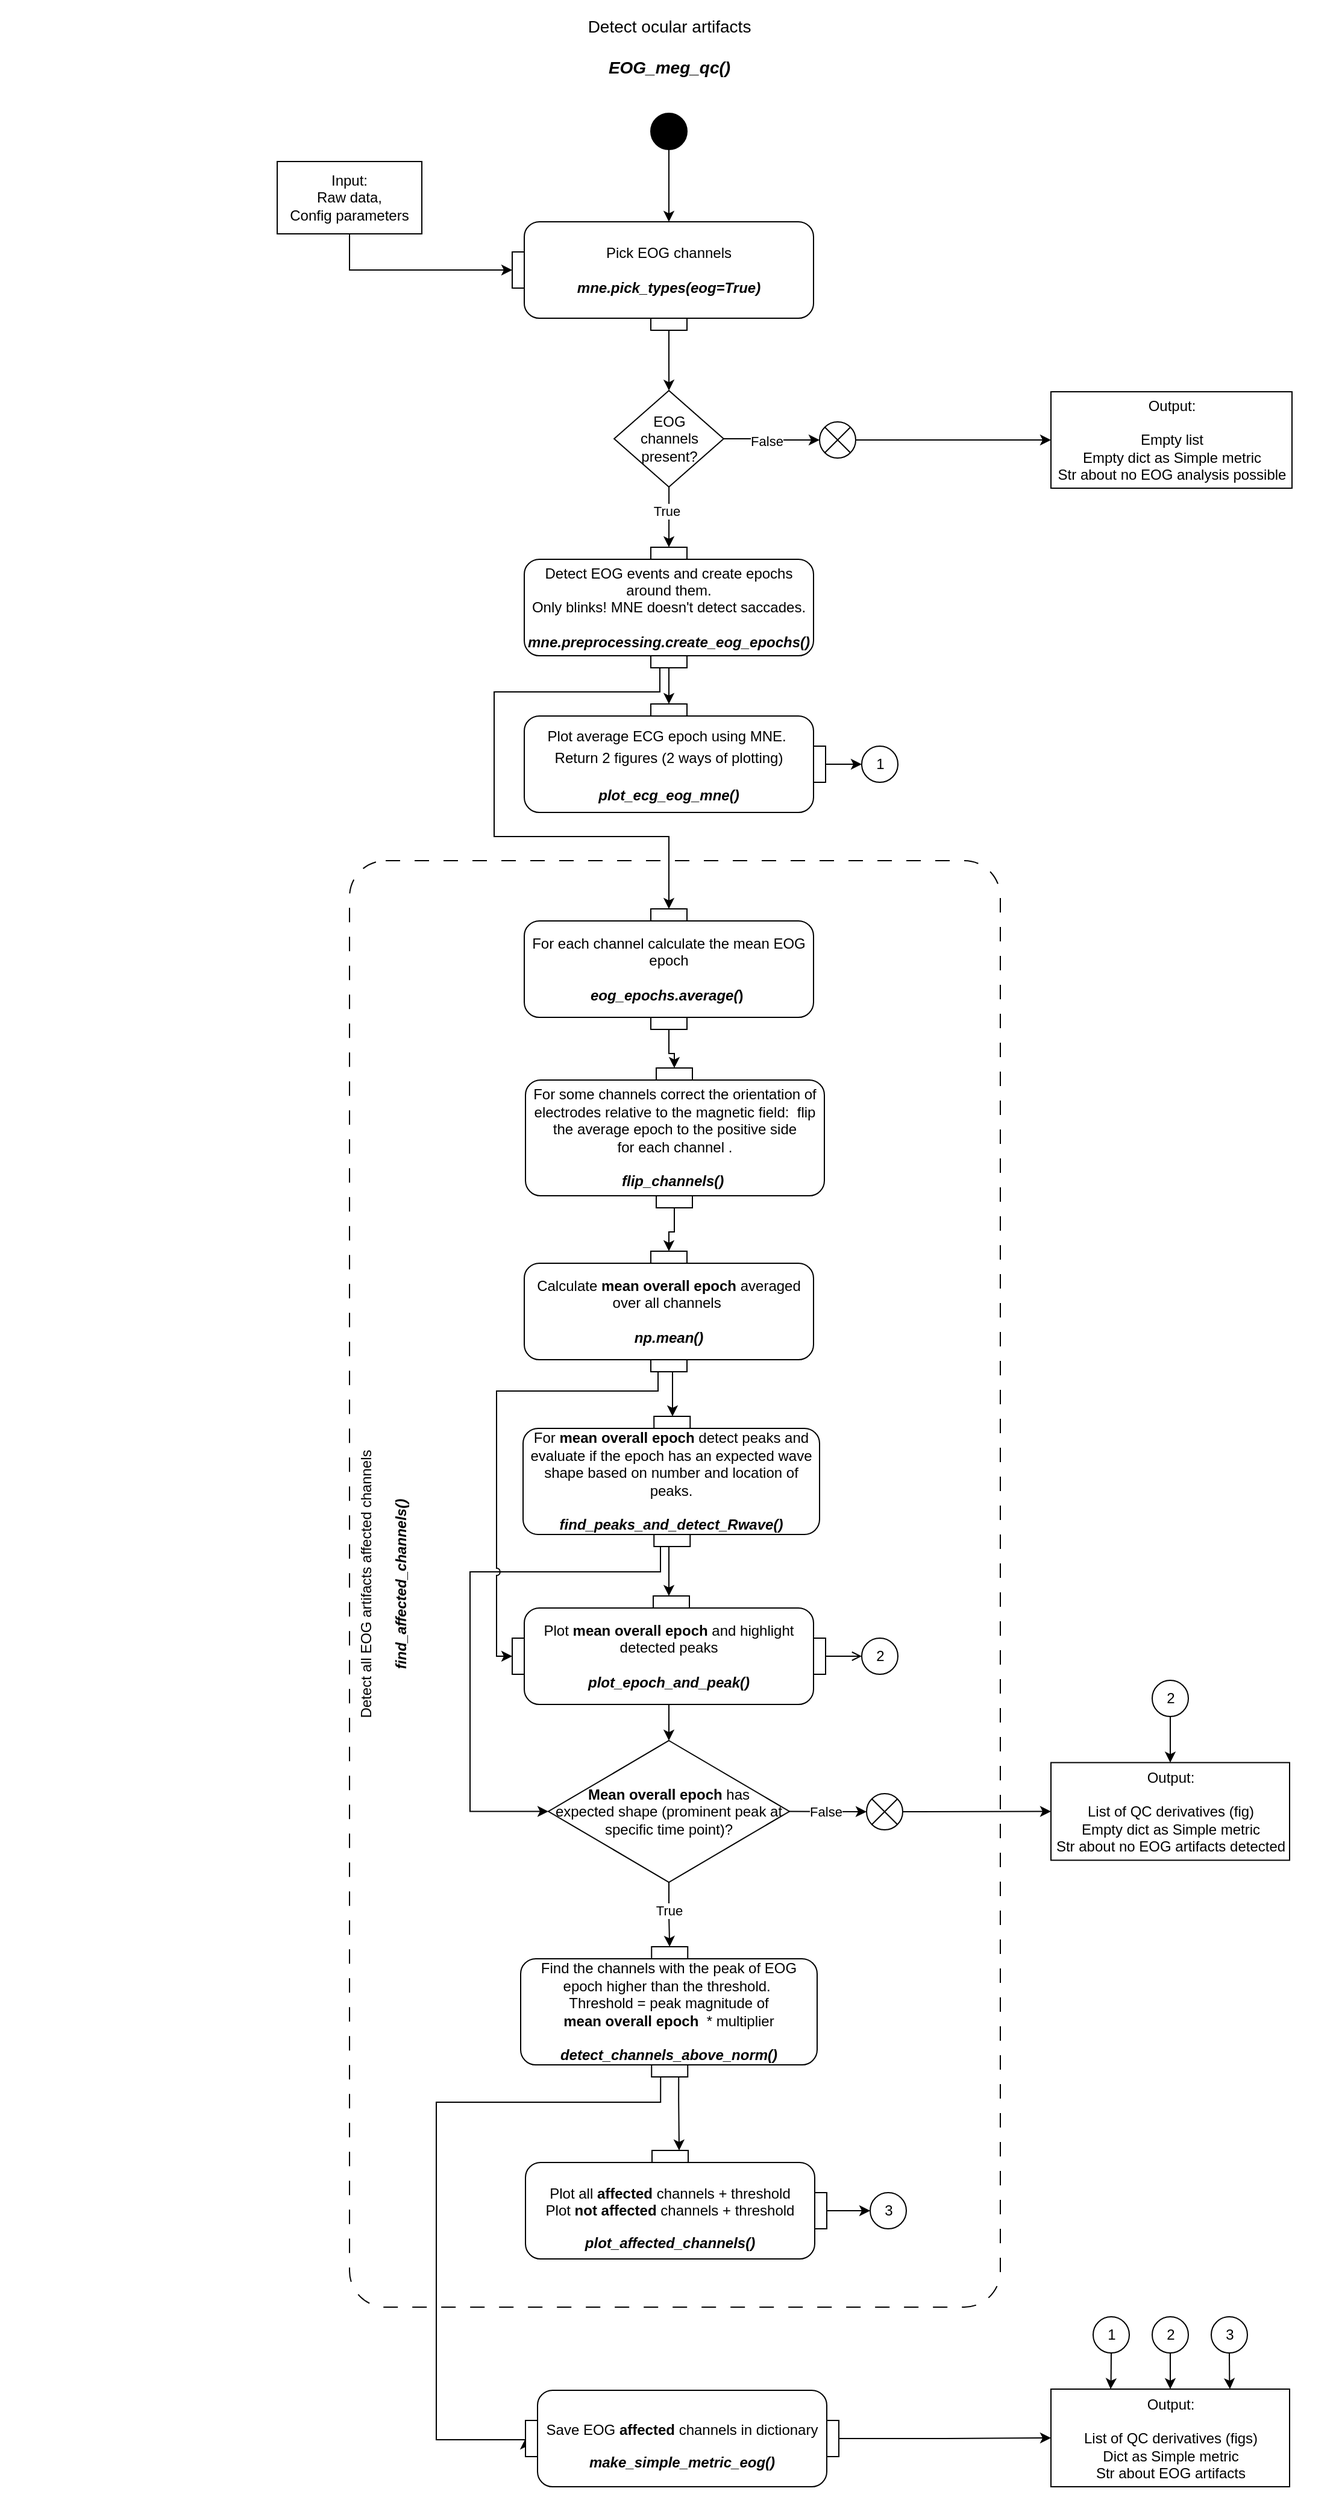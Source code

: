 <mxfile version="20.8.16" type="device"><diagram name="Page-1" id="929967ad-93f9-6ef4-fab6-5d389245f69c"><mxGraphModel dx="2705" dy="3197" grid="1" gridSize="10" guides="1" tooltips="1" connect="1" arrows="1" fold="1" page="0" pageScale="1.5" pageWidth="827" pageHeight="1169" background="none" math="0" shadow="0"><root><mxCell id="0" style=";html=1;"/><mxCell id="1" style=";html=1;" parent="0"/><mxCell id="1672d66443f91eb5-23" value="&lt;font style=&quot;font-size: 14px;&quot;&gt;&lt;span style=&quot;font-weight: normal;&quot;&gt;Detect ocular artifacts&lt;/span&gt;&lt;br&gt;&lt;i&gt;EOG_meg_qc()&lt;/i&gt;&lt;br&gt;&lt;/font&gt;" style="text;strokeColor=none;fillColor=none;html=1;fontSize=28;fontStyle=1;verticalAlign=middle;align=center;" parent="1" vertex="1"><mxGeometry x="-1180" y="-1910" width="1110" height="40" as="geometry"/></mxCell><mxCell id="q_XP9tdPbFsaZTS1878Z-13" style="edgeStyle=orthogonalEdgeStyle;rounded=0;orthogonalLoop=1;jettySize=auto;html=1;entryX=0;entryY=0.5;entryDx=0;entryDy=0;" parent="1" source="q_XP9tdPbFsaZTS1878Z-1" target="q_XP9tdPbFsaZTS1878Z-9" edge="1"><mxGeometry relative="1" as="geometry"><Array as="points"><mxPoint x="-890" y="-1700"/></Array></mxGeometry></mxCell><mxCell id="q_XP9tdPbFsaZTS1878Z-1" value="Input:&lt;br style=&quot;border-color: var(--border-color);&quot;&gt;Raw data,&lt;br&gt;Config parameters" style="rounded=0;whiteSpace=wrap;html=1;" parent="1" vertex="1"><mxGeometry x="-950" y="-1790" width="120" height="60" as="geometry"/></mxCell><mxCell id="q_XP9tdPbFsaZTS1878Z-12" value="" style="edgeStyle=orthogonalEdgeStyle;rounded=0;orthogonalLoop=1;jettySize=auto;html=1;" parent="1" source="q_XP9tdPbFsaZTS1878Z-2" target="q_XP9tdPbFsaZTS1878Z-8" edge="1"><mxGeometry relative="1" as="geometry"/></mxCell><mxCell id="q_XP9tdPbFsaZTS1878Z-2" value="" style="ellipse;fillColor=strokeColor;" parent="1" vertex="1"><mxGeometry x="-640" y="-1830" width="30" height="30" as="geometry"/></mxCell><mxCell id="q_XP9tdPbFsaZTS1878Z-7" value="" style="group;flipV=1;" parent="1" vertex="1" connectable="0"><mxGeometry x="-755" y="-1740" width="250" height="90" as="geometry"/></mxCell><mxCell id="q_XP9tdPbFsaZTS1878Z-8" value="Pick EOG channels&lt;br&gt;&lt;br&gt;&lt;b&gt;&lt;i&gt;mne.pick_types(eog=True)&lt;/i&gt;&lt;/b&gt;" style="html=1;align=center;verticalAlign=middle;rounded=1;absoluteArcSize=1;arcSize=25;dashed=0;fontFamily=Helvetica;fontSize=12;whiteSpace=wrap;container=0;noLabel=0;imageAlign=center;" parent="q_XP9tdPbFsaZTS1878Z-7" vertex="1"><mxGeometry x="10" width="240" height="80" as="geometry"/></mxCell><mxCell id="q_XP9tdPbFsaZTS1878Z-9" value="pinIn 2" style="fontStyle=0;labelPosition=left;verticalLabelPosition=middle;align=right;verticalAlign=middle;spacingLeft=2;fontFamily=Helvetica;fontSize=12;flipH=0;resizable=0;container=0;noLabel=1;" parent="q_XP9tdPbFsaZTS1878Z-7" vertex="1"><mxGeometry y="25" width="10" height="30" as="geometry"/></mxCell><mxCell id="q_XP9tdPbFsaZTS1878Z-10" value="pinIn 1" style="fontStyle=0;labelPosition=center;verticalLabelPosition=top;align=center;verticalAlign=bottom;spacingLeft=2;fontFamily=Helvetica;fontSize=12;resizable=0;container=0;noLabel=1;" parent="q_XP9tdPbFsaZTS1878Z-7" vertex="1"><mxGeometry x="115" y="80" width="30" height="10" as="geometry"/></mxCell><mxCell id="q_XP9tdPbFsaZTS1878Z-17" value="" style="edgeStyle=orthogonalEdgeStyle;rounded=0;orthogonalLoop=1;jettySize=auto;html=1;" parent="1" source="q_XP9tdPbFsaZTS1878Z-14" target="q_XP9tdPbFsaZTS1878Z-16" edge="1"><mxGeometry relative="1" as="geometry"/></mxCell><mxCell id="q_XP9tdPbFsaZTS1878Z-18" value="False" style="edgeLabel;html=1;align=center;verticalAlign=middle;resizable=0;points=[];" parent="q_XP9tdPbFsaZTS1878Z-17" vertex="1" connectable="0"><mxGeometry x="-0.092" y="-2" relative="1" as="geometry"><mxPoint x="-1" as="offset"/></mxGeometry></mxCell><mxCell id="q_XP9tdPbFsaZTS1878Z-28" value="" style="edgeStyle=orthogonalEdgeStyle;rounded=0;orthogonalLoop=1;jettySize=auto;html=1;" parent="1" source="q_XP9tdPbFsaZTS1878Z-14" target="q_XP9tdPbFsaZTS1878Z-27" edge="1"><mxGeometry relative="1" as="geometry"/></mxCell><mxCell id="jzh1gqENJoQ-7TW8aTZ5-17" value="True" style="edgeLabel;html=1;align=center;verticalAlign=middle;resizable=0;points=[];" parent="q_XP9tdPbFsaZTS1878Z-28" vertex="1" connectable="0"><mxGeometry x="-0.2" y="-2" relative="1" as="geometry"><mxPoint as="offset"/></mxGeometry></mxCell><mxCell id="q_XP9tdPbFsaZTS1878Z-14" value="EOG &lt;br&gt;channels present?" style="rhombus;whiteSpace=wrap;html=1;fontFamily=Helvetica;fontColor=#000000;" parent="1" vertex="1"><mxGeometry x="-670.44" y="-1600" width="90.87" height="80" as="geometry"/></mxCell><mxCell id="q_XP9tdPbFsaZTS1878Z-15" value="" style="edgeStyle=orthogonalEdgeStyle;rounded=0;orthogonalLoop=1;jettySize=auto;html=1;" parent="1" source="q_XP9tdPbFsaZTS1878Z-10" target="q_XP9tdPbFsaZTS1878Z-14" edge="1"><mxGeometry relative="1" as="geometry"/></mxCell><mxCell id="zNMVAwUSSOP5G73fzrCB-2" style="edgeStyle=orthogonalEdgeStyle;rounded=0;orthogonalLoop=1;jettySize=auto;html=1;entryX=0;entryY=0.5;entryDx=0;entryDy=0;" parent="1" source="q_XP9tdPbFsaZTS1878Z-16" target="zNMVAwUSSOP5G73fzrCB-1" edge="1"><mxGeometry relative="1" as="geometry"/></mxCell><mxCell id="q_XP9tdPbFsaZTS1878Z-16" value="" style="shape=sumEllipse;perimeter=ellipsePerimeter;whiteSpace=wrap;html=1;backgroundOutline=1;" parent="1" vertex="1"><mxGeometry x="-500" y="-1574" width="30" height="30" as="geometry"/></mxCell><mxCell id="q_XP9tdPbFsaZTS1878Z-24" value="" style="group;spacingLeft=5;spacingRight=2;whiteSpace=wrap;" parent="1" vertex="1" connectable="0"><mxGeometry x="-745" y="-1470" width="240" height="100" as="geometry"/></mxCell><mxCell id="q_XP9tdPbFsaZTS1878Z-25" value="&lt;div style=&quot;border-color: var(--border-color);&quot;&gt;&lt;font style=&quot;border-color: var(--border-color);&quot;&gt;Detect EOG events and create epochs around them.&lt;/font&gt;&lt;/div&gt;&lt;div style=&quot;border-color: var(--border-color);&quot;&gt;Only blinks! MNE doesn't detect saccades.&lt;/div&gt;&lt;br&gt;&lt;i&gt;&lt;b&gt;&lt;font style=&quot;border-color: var(--border-color);&quot;&gt;mne.preprocessing.&lt;/font&gt;create_eog_epochs()&lt;/b&gt;&lt;/i&gt;" style="html=1;align=center;verticalAlign=middle;rounded=1;absoluteArcSize=1;arcSize=25;dashed=0;fontFamily=Helvetica;fontSize=12;whiteSpace=wrap;container=0;noLabel=0;imageAlign=center;" parent="q_XP9tdPbFsaZTS1878Z-24" vertex="1"><mxGeometry y="10" width="240" height="80" as="geometry"/></mxCell><mxCell id="q_XP9tdPbFsaZTS1878Z-26" value="pinOut 2" style="fontStyle=0;labelPosition=center;verticalLabelPosition=bottom;align=center;verticalAlign=top;spacingLeft=2;fontFamily=Helvetica;fontSize=12;resizable=0;container=0;noLabel=1;" parent="q_XP9tdPbFsaZTS1878Z-24" vertex="1"><mxGeometry x="105" y="90" width="30" height="10" as="geometry"/></mxCell><mxCell id="q_XP9tdPbFsaZTS1878Z-27" value="pinIn 1" style="fontStyle=0;labelPosition=center;verticalLabelPosition=top;align=center;verticalAlign=bottom;spacingLeft=2;fontFamily=Helvetica;fontSize=12;resizable=0;container=0;noLabel=1;" parent="q_XP9tdPbFsaZTS1878Z-24" vertex="1"><mxGeometry x="105" width="30" height="10" as="geometry"/></mxCell><mxCell id="q_XP9tdPbFsaZTS1878Z-124" value="" style="edgeStyle=orthogonalEdgeStyle;rounded=0;orthogonalLoop=1;jettySize=auto;html=1;" parent="1" source="q_XP9tdPbFsaZTS1878Z-117" target="q_XP9tdPbFsaZTS1878Z-123" edge="1"><mxGeometry relative="1" as="geometry"/></mxCell><mxCell id="q_XP9tdPbFsaZTS1878Z-125" value="True" style="edgeLabel;html=1;align=center;verticalAlign=middle;resizable=0;points=[];" parent="q_XP9tdPbFsaZTS1878Z-124" vertex="1" connectable="0"><mxGeometry x="-0.128" relative="1" as="geometry"><mxPoint as="offset"/></mxGeometry></mxCell><mxCell id="jzh1gqENJoQ-7TW8aTZ5-4" value="" style="edgeStyle=orthogonalEdgeStyle;rounded=0;jumpStyle=arc;orthogonalLoop=1;jettySize=auto;html=1;" parent="1" source="q_XP9tdPbFsaZTS1878Z-117" target="jzh1gqENJoQ-7TW8aTZ5-3" edge="1"><mxGeometry relative="1" as="geometry"/></mxCell><mxCell id="jzh1gqENJoQ-7TW8aTZ5-5" value="False" style="edgeLabel;html=1;align=center;verticalAlign=middle;resizable=0;points=[];" parent="jzh1gqENJoQ-7TW8aTZ5-4" vertex="1" connectable="0"><mxGeometry x="-0.066" relative="1" as="geometry"><mxPoint as="offset"/></mxGeometry></mxCell><mxCell id="q_XP9tdPbFsaZTS1878Z-117" value="&lt;b&gt;Mean overall epoch&lt;/b&gt; has &lt;br&gt;expected shape (prominent peak at specific time point)?" style="rhombus;html=1;fontSize=12;whiteSpace=wrap;" parent="1" vertex="1"><mxGeometry x="-725" y="-480" width="200" height="117.5" as="geometry"/></mxCell><mxCell id="q_XP9tdPbFsaZTS1878Z-118" style="edgeStyle=orthogonalEdgeStyle;rounded=0;orthogonalLoop=1;jettySize=auto;html=1;entryX=0;entryY=0.5;entryDx=0;entryDy=0;exitX=0.25;exitY=1;exitDx=0;exitDy=0;jumpStyle=arc;" parent="1" source="q_XP9tdPbFsaZTS1878Z-78" target="q_XP9tdPbFsaZTS1878Z-117" edge="1"><mxGeometry relative="1" as="geometry"><mxPoint x="-618" y="-641" as="sourcePoint"/><Array as="points"><mxPoint x="-632" y="-620"/><mxPoint x="-790" y="-620"/><mxPoint x="-790" y="-421"/></Array><mxPoint x="-750" y="-421" as="targetPoint"/></mxGeometry></mxCell><mxCell id="q_XP9tdPbFsaZTS1878Z-120" value="" style="group" parent="1" vertex="1" connectable="0"><mxGeometry x="-747" y="-310" width="397" height="290" as="geometry"/></mxCell><mxCell id="q_XP9tdPbFsaZTS1878Z-121" value="&lt;div style=&quot;border-color: var(--border-color);&quot;&gt;Find the channels with the&amp;nbsp;peak&lt;span style=&quot;border-color: var(--border-color); background-color: initial;&quot;&gt;&amp;nbsp;of EOG epoch higher than the threshold.&amp;nbsp;&lt;/span&gt;&lt;/div&gt;&lt;div style=&quot;border-color: var(--border-color);&quot;&gt;&lt;span style=&quot;border-color: var(--border-color); background-color: initial;&quot;&gt;Threshold = peak magnitude of &lt;br&gt;&lt;b&gt;mean overall epoch&lt;/b&gt;&amp;nbsp; * multiplier&lt;/span&gt;&lt;/div&gt;&lt;br style=&quot;border-color: var(--border-color);&quot;&gt;&lt;b&gt;&lt;i&gt;detect_channels_above_norm()&lt;/i&gt;&lt;/b&gt;" style="html=1;align=center;verticalAlign=middle;rounded=1;absoluteArcSize=1;arcSize=25;dashed=0;fontFamily=Helvetica;fontSize=12;whiteSpace=wrap;container=0;noLabel=0;imageAlign=center;" parent="q_XP9tdPbFsaZTS1878Z-120" vertex="1"><mxGeometry x="-1" y="11" width="246.0" height="88" as="geometry"/></mxCell><mxCell id="q_XP9tdPbFsaZTS1878Z-122" value="pinOut 2" style="fontStyle=0;labelPosition=center;verticalLabelPosition=bottom;align=center;verticalAlign=top;spacingLeft=2;fontFamily=Helvetica;fontSize=12;resizable=0;container=0;noLabel=1;" parent="q_XP9tdPbFsaZTS1878Z-120" vertex="1"><mxGeometry x="107.625" y="99.0" width="30" height="10" as="geometry"/></mxCell><mxCell id="q_XP9tdPbFsaZTS1878Z-123" value="pinIn 1" style="fontStyle=0;labelPosition=center;verticalLabelPosition=top;align=center;verticalAlign=bottom;spacingLeft=2;fontFamily=Helvetica;fontSize=12;resizable=0;container=0;noLabel=1;" parent="q_XP9tdPbFsaZTS1878Z-120" vertex="1"><mxGeometry x="107.625" y="1" width="30" height="10" as="geometry"/></mxCell><mxCell id="q_XP9tdPbFsaZTS1878Z-130" value="" style="edgeStyle=orthogonalEdgeStyle;rounded=0;orthogonalLoop=1;jettySize=auto;html=1;exitX=0.75;exitY=1;exitDx=0;exitDy=0;entryX=0.75;entryY=0;entryDx=0;entryDy=0;" parent="1" source="q_XP9tdPbFsaZTS1878Z-122" target="q_XP9tdPbFsaZTS1878Z-129" edge="1"><mxGeometry relative="1" as="geometry"><mxPoint x="-621" y="-200" as="sourcePoint"/><mxPoint x="-621" y="-160" as="targetPoint"/><Array as="points"><mxPoint x="-617" y="-181"/><mxPoint x="-616" y="-160"/></Array></mxGeometry></mxCell><mxCell id="q_XP9tdPbFsaZTS1878Z-132" value="" style="group" parent="1" vertex="1" connectable="0"><mxGeometry x="-744" y="-140" width="250" height="100" as="geometry"/></mxCell><mxCell id="q_XP9tdPbFsaZTS1878Z-126" value="" style="group" parent="q_XP9tdPbFsaZTS1878Z-132" vertex="1" connectable="0"><mxGeometry width="240" height="100" as="geometry"/></mxCell><mxCell id="q_XP9tdPbFsaZTS1878Z-127" value="&lt;p style=&quot;border-color: var(--border-color);&quot;&gt;Plot all&lt;b style=&quot;border-color: var(--border-color);&quot;&gt;&amp;nbsp;affected&lt;/b&gt;&amp;nbsp;channels + threshold&lt;br&gt;&lt;span style=&quot;background-color: initial;&quot;&gt;Plot&amp;nbsp;&lt;/span&gt;&lt;b style=&quot;background-color: initial; border-color: var(--border-color);&quot;&gt;not affected&amp;nbsp;&lt;/b&gt;&lt;span style=&quot;background-color: initial;&quot;&gt;channels + threshold&lt;/span&gt;&lt;/p&gt;&lt;b&gt;&lt;i&gt;plot_affected_channels()&lt;/i&gt;&lt;/b&gt;" style="html=1;align=center;verticalAlign=middle;rounded=1;absoluteArcSize=1;arcSize=25;dashed=0;fontFamily=Helvetica;fontSize=12;whiteSpace=wrap;container=0;noLabel=0;imageAlign=center;" parent="q_XP9tdPbFsaZTS1878Z-126" vertex="1"><mxGeometry y="10" width="240" height="80" as="geometry"/></mxCell><mxCell id="q_XP9tdPbFsaZTS1878Z-129" value="pinIn 1" style="fontStyle=0;labelPosition=center;verticalLabelPosition=top;align=center;verticalAlign=bottom;spacingLeft=2;fontFamily=Helvetica;fontSize=12;resizable=0;container=0;noLabel=1;" parent="q_XP9tdPbFsaZTS1878Z-126" vertex="1"><mxGeometry x="105" width="30" height="10" as="geometry"/></mxCell><mxCell id="q_XP9tdPbFsaZTS1878Z-131" value="pinOut 1" style="fontStyle=0;labelPosition=right;verticalLabelPosition=middle;align=left;verticalAlign=middle;spacingLeft=2;fontFamily=Helvetica;fontSize=12;resizable=0;container=0;noLabel=1;" parent="q_XP9tdPbFsaZTS1878Z-132" vertex="1"><mxGeometry x="240" y="35.0" width="10" height="30" as="geometry"/></mxCell><mxCell id="q_XP9tdPbFsaZTS1878Z-162" value="3" style="ellipse;html=1;" parent="1" vertex="1"><mxGeometry x="-458" y="-105" width="30" height="30" as="geometry"/></mxCell><mxCell id="q_XP9tdPbFsaZTS1878Z-163" value="" style="edgeStyle=orthogonalEdgeStyle;rounded=0;orthogonalLoop=1;jettySize=auto;html=1;" parent="1" source="q_XP9tdPbFsaZTS1878Z-131" target="q_XP9tdPbFsaZTS1878Z-162" edge="1"><mxGeometry relative="1" as="geometry"/></mxCell><mxCell id="zNMVAwUSSOP5G73fzrCB-1" value="Output:&lt;br&gt;&lt;br&gt;Empty list&lt;br&gt;Empty dict as Simple metric&lt;br&gt;Str about no EOG analysis possible" style="html=1;dashed=0;fontFamily=Helvetica;fontSize=12;fontColor=rgb(0, 0, 0);align=center;strokeColor=rgb(0, 0, 0);fillColor=rgb(255, 255, 255);" parent="1" vertex="1"><mxGeometry x="-308" y="-1599" width="200" height="80" as="geometry"/></mxCell><mxCell id="zNMVAwUSSOP5G73fzrCB-4" style="edgeStyle=orthogonalEdgeStyle;rounded=0;orthogonalLoop=1;jettySize=auto;html=1;exitX=0.25;exitY=1;exitDx=0;exitDy=0;entryX=0;entryY=0.5;entryDx=0;entryDy=0;" parent="1" source="q_XP9tdPbFsaZTS1878Z-122" target="zNMVAwUSSOP5G73fzrCB-5" edge="1"><mxGeometry relative="1" as="geometry"><mxPoint x="-778" y="-10" as="targetPoint"/><Array as="points"><mxPoint x="-632" y="-180"/><mxPoint x="-818" y="-180"/><mxPoint x="-818" y="100"/></Array></mxGeometry></mxCell><mxCell id="zNMVAwUSSOP5G73fzrCB-7" value="" style="group" parent="1" vertex="1" connectable="0"><mxGeometry x="-744" y="49" width="260" height="100" as="geometry"/></mxCell><mxCell id="q_XP9tdPbFsaZTS1878Z-164" value="" style="group" parent="zNMVAwUSSOP5G73fzrCB-7" vertex="1" connectable="0"><mxGeometry x="10" width="250" height="100" as="geometry"/></mxCell><mxCell id="q_XP9tdPbFsaZTS1878Z-165" value="" style="group" parent="q_XP9tdPbFsaZTS1878Z-164" vertex="1" connectable="0"><mxGeometry width="240" height="100" as="geometry"/></mxCell><mxCell id="q_XP9tdPbFsaZTS1878Z-166" value="&lt;p style=&quot;border-color: var(--border-color);&quot;&gt;Save EOG&amp;nbsp;&lt;b style=&quot;border-color: var(--border-color);&quot;&gt;affected&lt;/b&gt;&amp;nbsp;channels in dictionary&lt;br&gt;&lt;/p&gt;&lt;i&gt;&lt;b&gt;make_simple_metric_eog()&lt;/b&gt;&lt;/i&gt;" style="html=1;align=center;verticalAlign=middle;rounded=1;absoluteArcSize=1;arcSize=25;dashed=0;fontFamily=Helvetica;fontSize=12;whiteSpace=wrap;container=0;noLabel=0;imageAlign=center;" parent="q_XP9tdPbFsaZTS1878Z-165" vertex="1"><mxGeometry y="10" width="240" height="80" as="geometry"/></mxCell><mxCell id="q_XP9tdPbFsaZTS1878Z-168" value="pinOut 1" style="fontStyle=0;labelPosition=right;verticalLabelPosition=middle;align=left;verticalAlign=middle;spacingLeft=2;fontFamily=Helvetica;fontSize=12;resizable=0;container=0;noLabel=1;" parent="q_XP9tdPbFsaZTS1878Z-164" vertex="1"><mxGeometry x="240" y="35.0" width="10" height="30" as="geometry"/></mxCell><mxCell id="zNMVAwUSSOP5G73fzrCB-5" value="pinOut 1" style="fontStyle=0;labelPosition=right;verticalLabelPosition=middle;align=left;verticalAlign=middle;spacingLeft=2;fontFamily=Helvetica;fontSize=12;resizable=0;container=0;noLabel=1;" parent="zNMVAwUSSOP5G73fzrCB-7" vertex="1"><mxGeometry y="35.0" width="10" height="30" as="geometry"/></mxCell><mxCell id="zNMVAwUSSOP5G73fzrCB-8" value="Output:&lt;br style=&quot;border-color: var(--border-color);&quot;&gt;&lt;br style=&quot;border-color: var(--border-color);&quot;&gt;List of QC derivatives (figs)&lt;br style=&quot;border-color: var(--border-color);&quot;&gt;Dict as Simple metric&lt;br style=&quot;border-color: var(--border-color);&quot;&gt;Str about EOG artifacts" style="html=1;dashed=0;fontFamily=Helvetica;fontSize=12;fontColor=rgb(0, 0, 0);align=center;strokeColor=rgb(0, 0, 0);fillColor=rgb(255, 255, 255);" parent="1" vertex="1"><mxGeometry x="-308" y="58" width="198" height="81" as="geometry"/></mxCell><mxCell id="zNMVAwUSSOP5G73fzrCB-9" style="edgeStyle=orthogonalEdgeStyle;rounded=0;orthogonalLoop=1;jettySize=auto;html=1;" parent="1" source="q_XP9tdPbFsaZTS1878Z-168" target="zNMVAwUSSOP5G73fzrCB-8" edge="1"><mxGeometry relative="1" as="geometry"/></mxCell><mxCell id="q_XP9tdPbFsaZTS1878Z-39" value="" style="group" parent="1" vertex="1" connectable="0"><mxGeometry x="-745" y="-1170" width="240" height="100" as="geometry"/></mxCell><mxCell id="q_XP9tdPbFsaZTS1878Z-40" value="For each channel calculate the mean EOG epoch&lt;br&gt;&lt;br&gt;&lt;b&gt;&lt;i&gt;eog_epochs&lt;span style=&quot;border-color: var(--border-color); background-color: initial;&quot;&gt;.&lt;/span&gt;&lt;span style=&quot;border-color: var(--border-color); background-color: initial;&quot;&gt;average(&lt;/span&gt;&lt;/i&gt;&lt;/b&gt;&lt;span style=&quot;border-color: var(--border-color); font-weight: 700; background-color: initial;&quot;&gt;)&amp;nbsp;&lt;/span&gt;" style="html=1;align=center;verticalAlign=middle;rounded=1;absoluteArcSize=1;arcSize=25;dashed=0;fontFamily=Helvetica;fontSize=12;whiteSpace=wrap;container=0;noLabel=0;imageAlign=center;" parent="q_XP9tdPbFsaZTS1878Z-39" vertex="1"><mxGeometry y="10" width="240" height="80" as="geometry"/></mxCell><mxCell id="q_XP9tdPbFsaZTS1878Z-41" value="pinOut 2" style="fontStyle=0;labelPosition=center;verticalLabelPosition=bottom;align=center;verticalAlign=top;spacingLeft=2;fontFamily=Helvetica;fontSize=12;resizable=0;container=0;noLabel=1;" parent="q_XP9tdPbFsaZTS1878Z-39" vertex="1"><mxGeometry x="105" y="90" width="30" height="10" as="geometry"/></mxCell><mxCell id="q_XP9tdPbFsaZTS1878Z-42" value="pinIn 1" style="fontStyle=0;labelPosition=center;verticalLabelPosition=top;align=center;verticalAlign=bottom;spacingLeft=2;fontFamily=Helvetica;fontSize=12;resizable=0;container=0;noLabel=1;" parent="q_XP9tdPbFsaZTS1878Z-39" vertex="1"><mxGeometry x="105" width="30" height="10" as="geometry"/></mxCell><mxCell id="q_XP9tdPbFsaZTS1878Z-43" value="" style="group" parent="1" vertex="1" connectable="0"><mxGeometry x="-744" y="-1040" width="394" height="1040" as="geometry"/></mxCell><mxCell id="q_XP9tdPbFsaZTS1878Z-44" value="For some channels correct the orientation of electrodes relative to the magnetic field:&amp;nbsp;&amp;nbsp;flip the average epoch to the positive side&lt;br&gt;for each channel&amp;nbsp;&lt;span style=&quot;border-color: var(--border-color); background-color: initial;&quot;&gt;.&lt;/span&gt;&lt;br&gt;&lt;br&gt;&lt;b&gt;&lt;i&gt;flip_channels()&lt;/i&gt;&lt;/b&gt;&amp;nbsp;" style="html=1;align=center;verticalAlign=middle;rounded=1;absoluteArcSize=1;arcSize=25;dashed=0;fontFamily=Helvetica;fontSize=12;whiteSpace=wrap;container=0;noLabel=0;imageAlign=center;" parent="q_XP9tdPbFsaZTS1878Z-43" vertex="1"><mxGeometry y="12" width="248" height="96" as="geometry"/></mxCell><mxCell id="q_XP9tdPbFsaZTS1878Z-45" value="pinOut 2" style="fontStyle=0;labelPosition=center;verticalLabelPosition=bottom;align=center;verticalAlign=top;spacingLeft=2;fontFamily=Helvetica;fontSize=12;resizable=0;container=0;noLabel=1;" parent="q_XP9tdPbFsaZTS1878Z-43" vertex="1"><mxGeometry x="108.5" y="108" width="30" height="10" as="geometry"/></mxCell><mxCell id="q_XP9tdPbFsaZTS1878Z-46" value="pinIn 1" style="fontStyle=0;labelPosition=center;verticalLabelPosition=top;align=center;verticalAlign=bottom;spacingLeft=2;fontFamily=Helvetica;fontSize=12;resizable=0;container=0;noLabel=1;" parent="q_XP9tdPbFsaZTS1878Z-43" vertex="1"><mxGeometry x="108.5" y="2" width="30" height="10" as="geometry"/></mxCell><mxCell id="q_XP9tdPbFsaZTS1878Z-31" value="Detect all EOG artifacts affected channels&lt;br&gt;&lt;br&gt;&lt;b&gt;&lt;i&gt;find_affected_channels()&lt;/i&gt;&lt;/b&gt;" style="html=1;align=center;verticalAlign=top;rounded=1;absoluteArcSize=1;arcSize=60;dashed=1;fontFamily=Helvetica;fontSize=12;whiteSpace=wrap;container=0;noLabel=0;imageAlign=center;horizontal=0;fillColor=none;dashPattern=12 12;" parent="q_XP9tdPbFsaZTS1878Z-43" vertex="1"><mxGeometry x="-146" y="-170" width="540" height="1200" as="geometry"/></mxCell><mxCell id="q_XP9tdPbFsaZTS1878Z-47" value="" style="edgeStyle=orthogonalEdgeStyle;rounded=0;orthogonalLoop=1;jettySize=auto;html=1;" parent="1" source="q_XP9tdPbFsaZTS1878Z-41" target="q_XP9tdPbFsaZTS1878Z-46" edge="1"><mxGeometry relative="1" as="geometry"/></mxCell><mxCell id="q_XP9tdPbFsaZTS1878Z-57" value="" style="edgeStyle=orthogonalEdgeStyle;rounded=0;orthogonalLoop=1;jettySize=auto;html=1;" parent="1" source="q_XP9tdPbFsaZTS1878Z-45" target="q_XP9tdPbFsaZTS1878Z-55" edge="1"><mxGeometry relative="1" as="geometry"/></mxCell><mxCell id="q_XP9tdPbFsaZTS1878Z-108" style="edgeStyle=orthogonalEdgeStyle;rounded=0;orthogonalLoop=1;jettySize=auto;html=1;entryX=0.5;entryY=0;entryDx=0;entryDy=0;" parent="1" edge="1"><mxGeometry relative="1" as="geometry"><mxPoint x="-626.444" y="-641" as="sourcePoint"/><mxPoint x="-625" y="-600" as="targetPoint"/><Array as="points"><mxPoint x="-625" y="-641"/></Array></mxGeometry></mxCell><mxCell id="q_XP9tdPbFsaZTS1878Z-109" style="edgeStyle=orthogonalEdgeStyle;rounded=0;orthogonalLoop=1;jettySize=auto;html=1;entryX=0;entryY=0.5;entryDx=0;entryDy=0;jumpStyle=arc;exitX=0.25;exitY=1;exitDx=0;exitDy=0;" parent="1" source="q_XP9tdPbFsaZTS1878Z-54" target="q_XP9tdPbFsaZTS1878Z-116" edge="1"><mxGeometry relative="1" as="geometry"><mxPoint x="-660" y="-780" as="sourcePoint"/><Array as="points"><mxPoint x="-634" y="-770"/><mxPoint x="-768" y="-770"/><mxPoint x="-768" y="-550"/></Array></mxGeometry></mxCell><mxCell id="q_XP9tdPbFsaZTS1878Z-110" value="2" style="ellipse;html=1;" parent="1" vertex="1"><mxGeometry x="-465" y="-565" width="30" height="30" as="geometry"/></mxCell><mxCell id="q_XP9tdPbFsaZTS1878Z-111" value="" style="endArrow=open;html=1;rounded=0;align=center;verticalAlign=top;endFill=0;labelBackgroundColor=none;endSize=6;exitX=1;exitY=0.5;exitDx=0;exitDy=0;" parent="1" source="q_XP9tdPbFsaZTS1878Z-115" target="q_XP9tdPbFsaZTS1878Z-110" edge="1"><mxGeometry relative="1" as="geometry"><mxPoint x="-478" y="-550" as="sourcePoint"/></mxGeometry></mxCell><mxCell id="q_XP9tdPbFsaZTS1878Z-116" value="pinOut 1" style="fontStyle=0;labelPosition=right;verticalLabelPosition=middle;align=left;verticalAlign=middle;spacingLeft=2;fontFamily=Helvetica;fontSize=12;resizable=0;container=0;noLabel=1;" parent="1" vertex="1"><mxGeometry x="-755" y="-565.0" width="10" height="30" as="geometry"/></mxCell><mxCell id="jzh1gqENJoQ-7TW8aTZ5-2" value="" style="edgeStyle=orthogonalEdgeStyle;rounded=0;jumpStyle=arc;orthogonalLoop=1;jettySize=auto;html=1;" parent="1" source="q_XP9tdPbFsaZTS1878Z-102" target="q_XP9tdPbFsaZTS1878Z-117" edge="1"><mxGeometry relative="1" as="geometry"/></mxCell><mxCell id="jzh1gqENJoQ-7TW8aTZ5-9" style="edgeStyle=orthogonalEdgeStyle;rounded=0;jumpStyle=arc;orthogonalLoop=1;jettySize=auto;html=1;entryX=0.25;entryY=0;entryDx=0;entryDy=0;" parent="1" source="jzh1gqENJoQ-7TW8aTZ5-6" target="zNMVAwUSSOP5G73fzrCB-8" edge="1"><mxGeometry relative="1" as="geometry"/></mxCell><mxCell id="jzh1gqENJoQ-7TW8aTZ5-6" value="1" style="ellipse;html=1;" parent="1" vertex="1"><mxGeometry x="-273" y="-2" width="30" height="30" as="geometry"/></mxCell><mxCell id="jzh1gqENJoQ-7TW8aTZ5-12" style="edgeStyle=orthogonalEdgeStyle;rounded=0;jumpStyle=arc;orthogonalLoop=1;jettySize=auto;html=1;entryX=0.75;entryY=0;entryDx=0;entryDy=0;" parent="1" source="jzh1gqENJoQ-7TW8aTZ5-7" target="zNMVAwUSSOP5G73fzrCB-8" edge="1"><mxGeometry relative="1" as="geometry"/></mxCell><mxCell id="jzh1gqENJoQ-7TW8aTZ5-7" value="3" style="ellipse;html=1;" parent="1" vertex="1"><mxGeometry x="-175" y="-2" width="30" height="30" as="geometry"/></mxCell><mxCell id="jzh1gqENJoQ-7TW8aTZ5-13" value="Output:&lt;br style=&quot;border-color: var(--border-color);&quot;&gt;&lt;br style=&quot;border-color: var(--border-color);&quot;&gt;List of QC derivatives (fig)&lt;br style=&quot;border-color: var(--border-color);&quot;&gt;Empty dict as Simple metric&lt;br style=&quot;border-color: var(--border-color);&quot;&gt;Str about no EOG artifacts detected" style="html=1;dashed=0;fontFamily=Helvetica;fontSize=12;fontColor=rgb(0, 0, 0);align=center;strokeColor=rgb(0, 0, 0);fillColor=rgb(255, 255, 255);" parent="1" vertex="1"><mxGeometry x="-308" y="-461.75" width="198" height="81" as="geometry"/></mxCell><mxCell id="jzh1gqENJoQ-7TW8aTZ5-14" style="edgeStyle=orthogonalEdgeStyle;rounded=0;jumpStyle=arc;orthogonalLoop=1;jettySize=auto;html=1;entryX=0;entryY=0.5;entryDx=0;entryDy=0;" parent="1" source="jzh1gqENJoQ-7TW8aTZ5-3" target="jzh1gqENJoQ-7TW8aTZ5-13" edge="1"><mxGeometry relative="1" as="geometry"/></mxCell><mxCell id="jzh1gqENJoQ-7TW8aTZ5-16" value="" style="edgeStyle=orthogonalEdgeStyle;rounded=0;jumpStyle=arc;orthogonalLoop=1;jettySize=auto;html=1;" parent="1" source="jzh1gqENJoQ-7TW8aTZ5-15" target="jzh1gqENJoQ-7TW8aTZ5-13" edge="1"><mxGeometry relative="1" as="geometry"/></mxCell><mxCell id="jzh1gqENJoQ-7TW8aTZ5-15" value="2" style="ellipse;html=1;" parent="1" vertex="1"><mxGeometry x="-224" y="-530" width="30" height="30" as="geometry"/></mxCell><mxCell id="q_XP9tdPbFsaZTS1878Z-77" value="&lt;font style=&quot;border-color: var(--border-color); background-color: initial;&quot;&gt;For&amp;nbsp;&lt;b style=&quot;border-color: var(--border-color);&quot;&gt;mean overall epoch&amp;nbsp;&lt;/b&gt;&lt;/font&gt;detect peaks and evaluate if the epoch has an expected wave shape based on number and location of peaks.&lt;br style=&quot;border-color: var(--border-color);&quot;&gt;&lt;br style=&quot;border-color: var(--border-color);&quot;&gt;&lt;b&gt;&lt;i&gt;find_peaks_and_detect_Rwave()&lt;/i&gt;&lt;/b&gt;" style="html=1;align=center;verticalAlign=middle;rounded=1;absoluteArcSize=1;arcSize=25;dashed=0;fontFamily=Helvetica;fontSize=12;whiteSpace=wrap;container=0;noLabel=0;imageAlign=center;" parent="1" vertex="1"><mxGeometry x="-746" y="-739" width="246.0" height="88" as="geometry"/></mxCell><mxCell id="q_XP9tdPbFsaZTS1878Z-78" value="pinOut 2" style="fontStyle=0;labelPosition=center;verticalLabelPosition=bottom;align=center;verticalAlign=top;spacingLeft=2;fontFamily=Helvetica;fontSize=12;resizable=0;container=0;noLabel=1;" parent="1" vertex="1"><mxGeometry x="-637.375" y="-651" width="30" height="10" as="geometry"/></mxCell><mxCell id="q_XP9tdPbFsaZTS1878Z-79" value="pinIn 1" style="fontStyle=0;labelPosition=center;verticalLabelPosition=top;align=center;verticalAlign=bottom;spacingLeft=2;fontFamily=Helvetica;fontSize=12;resizable=0;container=0;noLabel=1;" parent="1" vertex="1"><mxGeometry x="-637.375" y="-749" width="30" height="10" as="geometry"/></mxCell><mxCell id="q_XP9tdPbFsaZTS1878Z-80" value="" style="edgeStyle=orthogonalEdgeStyle;rounded=0;orthogonalLoop=1;jettySize=auto;html=1;" parent="1" source="q_XP9tdPbFsaZTS1878Z-54" target="q_XP9tdPbFsaZTS1878Z-79" edge="1"><mxGeometry relative="1" as="geometry"><Array as="points"><mxPoint x="-622" y="-780"/><mxPoint x="-622" y="-780"/></Array></mxGeometry></mxCell><mxCell id="q_XP9tdPbFsaZTS1878Z-53" value="&lt;font style=&quot;border-color: var(--border-color); background-color: initial; text-align: left;&quot;&gt;Calculate &lt;b&gt;mean overall epoch&lt;/b&gt; averaged over&lt;/font&gt;&amp;nbsp;all channels&amp;nbsp;&lt;br style=&quot;border-color: var(--border-color);&quot;&gt;&lt;br style=&quot;border-color: var(--border-color);&quot;&gt;&lt;b style=&quot;border-color: var(--border-color);&quot;&gt;&lt;i style=&quot;border-color: var(--border-color);&quot;&gt;np.mean()&lt;/i&gt;&lt;/b&gt;" style="html=1;align=center;verticalAlign=middle;rounded=1;absoluteArcSize=1;arcSize=25;dashed=0;fontFamily=Helvetica;fontSize=12;whiteSpace=wrap;container=0;noLabel=0;imageAlign=center;" parent="1" vertex="1"><mxGeometry x="-745" y="-876" width="240" height="80" as="geometry"/></mxCell><mxCell id="q_XP9tdPbFsaZTS1878Z-54" value="pinOut 2" style="fontStyle=0;labelPosition=center;verticalLabelPosition=bottom;align=center;verticalAlign=top;spacingLeft=2;fontFamily=Helvetica;fontSize=12;resizable=0;container=0;noLabel=1;" parent="1" vertex="1"><mxGeometry x="-640" y="-796" width="30" height="10" as="geometry"/></mxCell><mxCell id="q_XP9tdPbFsaZTS1878Z-55" value="pinIn 1" style="fontStyle=0;labelPosition=center;verticalLabelPosition=top;align=center;verticalAlign=bottom;spacingLeft=2;fontFamily=Helvetica;fontSize=12;resizable=0;container=0;noLabel=1;" parent="1" vertex="1"><mxGeometry x="-640" y="-886" width="30" height="10" as="geometry"/></mxCell><mxCell id="jzh1gqENJoQ-7TW8aTZ5-3" value="" style="shape=sumEllipse;perimeter=ellipsePerimeter;whiteSpace=wrap;html=1;backgroundOutline=1;fontFamily=Courier New;fontSize=12;" parent="1" vertex="1"><mxGeometry x="-461" y="-436" width="30" height="30" as="geometry"/></mxCell><mxCell id="q_XP9tdPbFsaZTS1878Z-101" value="" style="group" parent="1" vertex="1" connectable="0"><mxGeometry x="-745" y="-600" width="395" height="590" as="geometry"/></mxCell><mxCell id="q_XP9tdPbFsaZTS1878Z-102" value="Plot&amp;nbsp;&lt;b style=&quot;border-color: var(--border-color);&quot;&gt;mean overall&lt;/b&gt;&lt;span style=&quot;border-color: var(--border-color);&quot;&gt;&amp;nbsp;&lt;b&gt;epoch&lt;/b&gt; and highlight detected peaks&lt;/span&gt;&lt;br style=&quot;border-color: var(--border-color);&quot;&gt;&lt;br style=&quot;border-color: var(--border-color);&quot;&gt;&lt;b&gt;&lt;i&gt;plot_epoch_and_peak()&lt;/i&gt;&lt;/b&gt;" style="html=1;align=center;verticalAlign=middle;rounded=1;absoluteArcSize=1;arcSize=25;dashed=0;fontFamily=Helvetica;fontSize=12;whiteSpace=wrap;container=0;noLabel=0;imageAlign=center;" parent="q_XP9tdPbFsaZTS1878Z-101" vertex="1"><mxGeometry y="10" width="240" height="80" as="geometry"/></mxCell><mxCell id="q_XP9tdPbFsaZTS1878Z-106" value="pinIn 1" style="fontStyle=0;labelPosition=center;verticalLabelPosition=top;align=center;verticalAlign=bottom;spacingLeft=2;fontFamily=Helvetica;fontSize=12;resizable=0;container=0;noLabel=1;" parent="q_XP9tdPbFsaZTS1878Z-101" vertex="1"><mxGeometry x="107" width="30" height="10" as="geometry"/></mxCell><mxCell id="q_XP9tdPbFsaZTS1878Z-115" value="pinOut 1" style="fontStyle=0;labelPosition=right;verticalLabelPosition=middle;align=left;verticalAlign=middle;spacingLeft=2;fontFamily=Helvetica;fontSize=12;resizable=0;container=0;noLabel=1;" parent="q_XP9tdPbFsaZTS1878Z-101" vertex="1"><mxGeometry x="240" y="35.0" width="10" height="30" as="geometry"/></mxCell><mxCell id="5531vEnDYOLJ_apPLKiQ-1" value="" style="group;fontColor=#000000;flipH=1;" vertex="1" connectable="0" parent="1"><mxGeometry x="-745" y="-1340" width="250" height="90" as="geometry"/></mxCell><mxCell id="5531vEnDYOLJ_apPLKiQ-2" value="&lt;div style=&quot;line-height: 18px;&quot;&gt;Plot average ECG epoch using MNE.&amp;nbsp;&lt;/div&gt;&lt;div style=&quot;line-height: 18px;&quot;&gt;Return 2 figures (2 ways of plotting)&lt;/div&gt;&lt;br&gt;&lt;i&gt;&lt;b&gt;plot_ecg_eog_mne()&lt;/b&gt;&lt;/i&gt;" style="html=1;align=center;verticalAlign=middle;rounded=1;absoluteArcSize=1;arcSize=25;dashed=0;fontFamily=Helvetica;fontSize=12;whiteSpace=wrap;container=0;noLabel=0;imageAlign=center;fontColor=#000000;" vertex="1" parent="5531vEnDYOLJ_apPLKiQ-1"><mxGeometry y="10" width="240" height="80" as="geometry"/></mxCell><mxCell id="5531vEnDYOLJ_apPLKiQ-3" value="pinIn 2" style="fontStyle=0;labelPosition=left;verticalLabelPosition=middle;align=right;verticalAlign=middle;spacingLeft=2;fontFamily=Helvetica;fontSize=12;flipH=0;resizable=0;container=0;noLabel=1;fontColor=#000000;" vertex="1" parent="5531vEnDYOLJ_apPLKiQ-1"><mxGeometry x="240" y="35" width="10" height="30" as="geometry"/></mxCell><mxCell id="5531vEnDYOLJ_apPLKiQ-4" value="pinIn 1" style="fontStyle=0;labelPosition=center;verticalLabelPosition=top;align=center;verticalAlign=bottom;spacingLeft=2;fontFamily=Helvetica;fontSize=12;resizable=0;container=0;noLabel=1;fontColor=#000000;" vertex="1" parent="5531vEnDYOLJ_apPLKiQ-1"><mxGeometry x="105" width="30" height="10" as="geometry"/></mxCell><mxCell id="5531vEnDYOLJ_apPLKiQ-6" style="edgeStyle=orthogonalEdgeStyle;rounded=0;orthogonalLoop=1;jettySize=auto;html=1;exitX=0.5;exitY=1;exitDx=0;exitDy=0;entryX=0.5;entryY=0;entryDx=0;entryDy=0;fontColor=#000000;" edge="1" parent="1" source="q_XP9tdPbFsaZTS1878Z-26" target="5531vEnDYOLJ_apPLKiQ-4"><mxGeometry relative="1" as="geometry"/></mxCell><mxCell id="5531vEnDYOLJ_apPLKiQ-7" style="edgeStyle=orthogonalEdgeStyle;rounded=0;orthogonalLoop=1;jettySize=auto;html=1;exitX=0.25;exitY=1;exitDx=0;exitDy=0;entryX=0.5;entryY=0;entryDx=0;entryDy=0;fontColor=#000000;" edge="1" parent="1" source="q_XP9tdPbFsaZTS1878Z-26" target="q_XP9tdPbFsaZTS1878Z-42"><mxGeometry relative="1" as="geometry"><Array as="points"><mxPoint x="-632" y="-1350"/><mxPoint x="-770" y="-1350"/><mxPoint x="-770" y="-1230"/><mxPoint x="-625" y="-1230"/></Array></mxGeometry></mxCell><mxCell id="5531vEnDYOLJ_apPLKiQ-9" value="" style="edgeStyle=orthogonalEdgeStyle;rounded=0;orthogonalLoop=1;jettySize=auto;html=1;fontColor=#000000;" edge="1" parent="1" source="5531vEnDYOLJ_apPLKiQ-8" target="zNMVAwUSSOP5G73fzrCB-8"><mxGeometry relative="1" as="geometry"/></mxCell><mxCell id="5531vEnDYOLJ_apPLKiQ-8" value="2" style="ellipse;html=1;" vertex="1" parent="1"><mxGeometry x="-224" y="-2" width="30" height="30" as="geometry"/></mxCell><mxCell id="5531vEnDYOLJ_apPLKiQ-10" value="1" style="ellipse;html=1;" vertex="1" parent="1"><mxGeometry x="-465" y="-1305" width="30" height="30" as="geometry"/></mxCell><mxCell id="5531vEnDYOLJ_apPLKiQ-12" value="" style="edgeStyle=orthogonalEdgeStyle;rounded=0;orthogonalLoop=1;jettySize=auto;html=1;fontColor=#000000;" edge="1" parent="1" source="5531vEnDYOLJ_apPLKiQ-3" target="5531vEnDYOLJ_apPLKiQ-10"><mxGeometry relative="1" as="geometry"/></mxCell></root></mxGraphModel></diagram></mxfile>